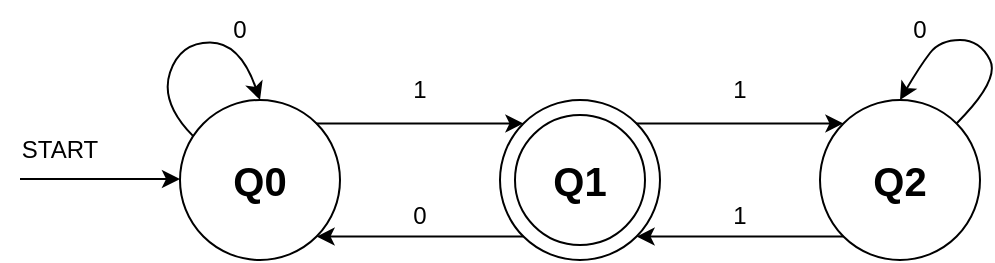 <mxfile version="22.1.3" type="github">
  <diagram name="Page-1" id="z8QyPYxHJEBcD_7HOVxk">
    <mxGraphModel dx="673" dy="382" grid="1" gridSize="10" guides="1" tooltips="1" connect="1" arrows="1" fold="1" page="1" pageScale="1" pageWidth="1169" pageHeight="827" math="0" shadow="0">
      <root>
        <mxCell id="0" />
        <mxCell id="1" parent="0" />
        <mxCell id="bDc552b55k-iLHALb0QE-1" value="" style="ellipse;whiteSpace=wrap;html=1;aspect=fixed;" vertex="1" parent="1">
          <mxGeometry x="190" y="90" width="80" height="80" as="geometry" />
        </mxCell>
        <mxCell id="bDc552b55k-iLHALb0QE-2" value="" style="endArrow=classic;html=1;rounded=0;" edge="1" parent="1">
          <mxGeometry width="50" height="50" relative="1" as="geometry">
            <mxPoint x="110" y="129.5" as="sourcePoint" />
            <mxPoint x="190" y="129.5" as="targetPoint" />
          </mxGeometry>
        </mxCell>
        <mxCell id="bDc552b55k-iLHALb0QE-3" value="" style="ellipse;whiteSpace=wrap;html=1;aspect=fixed;" vertex="1" parent="1">
          <mxGeometry x="350" y="90" width="80" height="80" as="geometry" />
        </mxCell>
        <mxCell id="bDc552b55k-iLHALb0QE-4" value="" style="endArrow=classic;html=1;rounded=0;entryX=0;entryY=0;entryDx=0;entryDy=0;exitX=1;exitY=0;exitDx=0;exitDy=0;" edge="1" parent="1" source="bDc552b55k-iLHALb0QE-1" target="bDc552b55k-iLHALb0QE-3">
          <mxGeometry width="50" height="50" relative="1" as="geometry">
            <mxPoint x="260" y="110.25" as="sourcePoint" />
            <mxPoint x="340" y="110.25" as="targetPoint" />
          </mxGeometry>
        </mxCell>
        <mxCell id="bDc552b55k-iLHALb0QE-5" value="" style="ellipse;whiteSpace=wrap;html=1;aspect=fixed;" vertex="1" parent="1">
          <mxGeometry x="357.5" y="97.5" width="65" height="65" as="geometry" />
        </mxCell>
        <mxCell id="bDc552b55k-iLHALb0QE-6" value="" style="endArrow=classic;html=1;rounded=0;exitX=1;exitY=0;exitDx=0;exitDy=0;entryX=0;entryY=0;entryDx=0;entryDy=0;" edge="1" parent="1" source="bDc552b55k-iLHALb0QE-3" target="bDc552b55k-iLHALb0QE-13">
          <mxGeometry width="50" height="50" relative="1" as="geometry">
            <mxPoint x="430" y="120" as="sourcePoint" />
            <mxPoint x="510" y="120" as="targetPoint" />
          </mxGeometry>
        </mxCell>
        <mxCell id="bDc552b55k-iLHALb0QE-7" value="&lt;b&gt;&lt;font style=&quot;font-size: 20px;&quot;&gt;Q0&lt;/font&gt;&lt;/b&gt;" style="text;html=1;strokeColor=none;fillColor=none;align=center;verticalAlign=middle;whiteSpace=wrap;rounded=0;" vertex="1" parent="1">
          <mxGeometry x="200" y="111.25" width="60" height="37.5" as="geometry" />
        </mxCell>
        <mxCell id="bDc552b55k-iLHALb0QE-8" value="&lt;b&gt;&lt;font style=&quot;font-size: 20px;&quot;&gt;Q1&lt;/font&gt;&lt;/b&gt;" style="text;html=1;strokeColor=none;fillColor=none;align=center;verticalAlign=middle;whiteSpace=wrap;rounded=0;" vertex="1" parent="1">
          <mxGeometry x="360" y="111.25" width="60" height="37.5" as="geometry" />
        </mxCell>
        <mxCell id="bDc552b55k-iLHALb0QE-9" value="" style="curved=1;endArrow=classic;html=1;rounded=0;exitX=0.081;exitY=0.224;exitDx=0;exitDy=0;exitPerimeter=0;" edge="1" parent="1" source="bDc552b55k-iLHALb0QE-1">
          <mxGeometry width="50" height="50" relative="1" as="geometry">
            <mxPoint x="200" y="111.25" as="sourcePoint" />
            <mxPoint x="230" y="90" as="targetPoint" />
            <Array as="points">
              <mxPoint x="180" y="91.25" />
              <mxPoint x="190" y="61.25" />
              <mxPoint x="220" y="61.25" />
            </Array>
          </mxGeometry>
        </mxCell>
        <mxCell id="bDc552b55k-iLHALb0QE-10" value="0" style="text;html=1;strokeColor=none;fillColor=none;align=center;verticalAlign=middle;whiteSpace=wrap;rounded=0;" vertex="1" parent="1">
          <mxGeometry x="190" y="40" width="60" height="30" as="geometry" />
        </mxCell>
        <mxCell id="bDc552b55k-iLHALb0QE-11" value="1" style="text;html=1;strokeColor=none;fillColor=none;align=center;verticalAlign=middle;whiteSpace=wrap;rounded=0;" vertex="1" parent="1">
          <mxGeometry x="280" y="70" width="60" height="30" as="geometry" />
        </mxCell>
        <mxCell id="bDc552b55k-iLHALb0QE-12" value="" style="endArrow=classic;html=1;rounded=0;entryX=1;entryY=1;entryDx=0;entryDy=0;exitX=0;exitY=1;exitDx=0;exitDy=0;" edge="1" parent="1" source="bDc552b55k-iLHALb0QE-3" target="bDc552b55k-iLHALb0QE-1">
          <mxGeometry width="50" height="50" relative="1" as="geometry">
            <mxPoint x="340" y="160" as="sourcePoint" />
            <mxPoint x="350" y="280" as="targetPoint" />
          </mxGeometry>
        </mxCell>
        <mxCell id="bDc552b55k-iLHALb0QE-13" value="" style="ellipse;whiteSpace=wrap;html=1;aspect=fixed;" vertex="1" parent="1">
          <mxGeometry x="510" y="90" width="80" height="80" as="geometry" />
        </mxCell>
        <mxCell id="bDc552b55k-iLHALb0QE-15" value="0" style="text;html=1;strokeColor=none;fillColor=none;align=center;verticalAlign=middle;whiteSpace=wrap;rounded=0;" vertex="1" parent="1">
          <mxGeometry x="280" y="132.5" width="60" height="30" as="geometry" />
        </mxCell>
        <mxCell id="bDc552b55k-iLHALb0QE-16" value="" style="endArrow=classic;html=1;rounded=0;exitX=0;exitY=1;exitDx=0;exitDy=0;entryX=1;entryY=1;entryDx=0;entryDy=0;" edge="1" parent="1" source="bDc552b55k-iLHALb0QE-13" target="bDc552b55k-iLHALb0QE-3">
          <mxGeometry width="50" height="50" relative="1" as="geometry">
            <mxPoint x="428" y="112" as="sourcePoint" />
            <mxPoint x="532" y="112" as="targetPoint" />
          </mxGeometry>
        </mxCell>
        <mxCell id="bDc552b55k-iLHALb0QE-17" value="1" style="text;html=1;strokeColor=none;fillColor=none;align=center;verticalAlign=middle;whiteSpace=wrap;rounded=0;" vertex="1" parent="1">
          <mxGeometry x="440" y="70" width="60" height="30" as="geometry" />
        </mxCell>
        <mxCell id="bDc552b55k-iLHALb0QE-18" value="1" style="text;html=1;strokeColor=none;fillColor=none;align=center;verticalAlign=middle;whiteSpace=wrap;rounded=0;" vertex="1" parent="1">
          <mxGeometry x="440" y="132.5" width="60" height="30" as="geometry" />
        </mxCell>
        <mxCell id="bDc552b55k-iLHALb0QE-19" value="0" style="text;html=1;strokeColor=none;fillColor=none;align=center;verticalAlign=middle;whiteSpace=wrap;rounded=0;" vertex="1" parent="1">
          <mxGeometry x="530" y="40" width="60" height="30" as="geometry" />
        </mxCell>
        <mxCell id="bDc552b55k-iLHALb0QE-20" value="" style="curved=1;endArrow=classic;html=1;rounded=0;exitX=1;exitY=0;exitDx=0;exitDy=0;entryX=0.5;entryY=0;entryDx=0;entryDy=0;" edge="1" parent="1" source="bDc552b55k-iLHALb0QE-13" target="bDc552b55k-iLHALb0QE-13">
          <mxGeometry width="50" height="50" relative="1" as="geometry">
            <mxPoint x="626" y="90" as="sourcePoint" />
            <mxPoint x="660" y="72" as="targetPoint" />
            <Array as="points">
              <mxPoint x="600" y="80" />
              <mxPoint x="590" y="60" />
              <mxPoint x="570" y="60" />
              <mxPoint x="560" y="73" />
            </Array>
          </mxGeometry>
        </mxCell>
        <mxCell id="bDc552b55k-iLHALb0QE-21" value="&lt;b&gt;&lt;font style=&quot;font-size: 20px;&quot;&gt;Q2&lt;/font&gt;&lt;/b&gt;" style="text;html=1;strokeColor=none;fillColor=none;align=center;verticalAlign=middle;whiteSpace=wrap;rounded=0;" vertex="1" parent="1">
          <mxGeometry x="520" y="111.25" width="60" height="37.5" as="geometry" />
        </mxCell>
        <mxCell id="bDc552b55k-iLHALb0QE-22" value="START" style="text;html=1;strokeColor=none;fillColor=none;align=center;verticalAlign=middle;whiteSpace=wrap;rounded=0;" vertex="1" parent="1">
          <mxGeometry x="100" y="100" width="60" height="30" as="geometry" />
        </mxCell>
      </root>
    </mxGraphModel>
  </diagram>
</mxfile>

